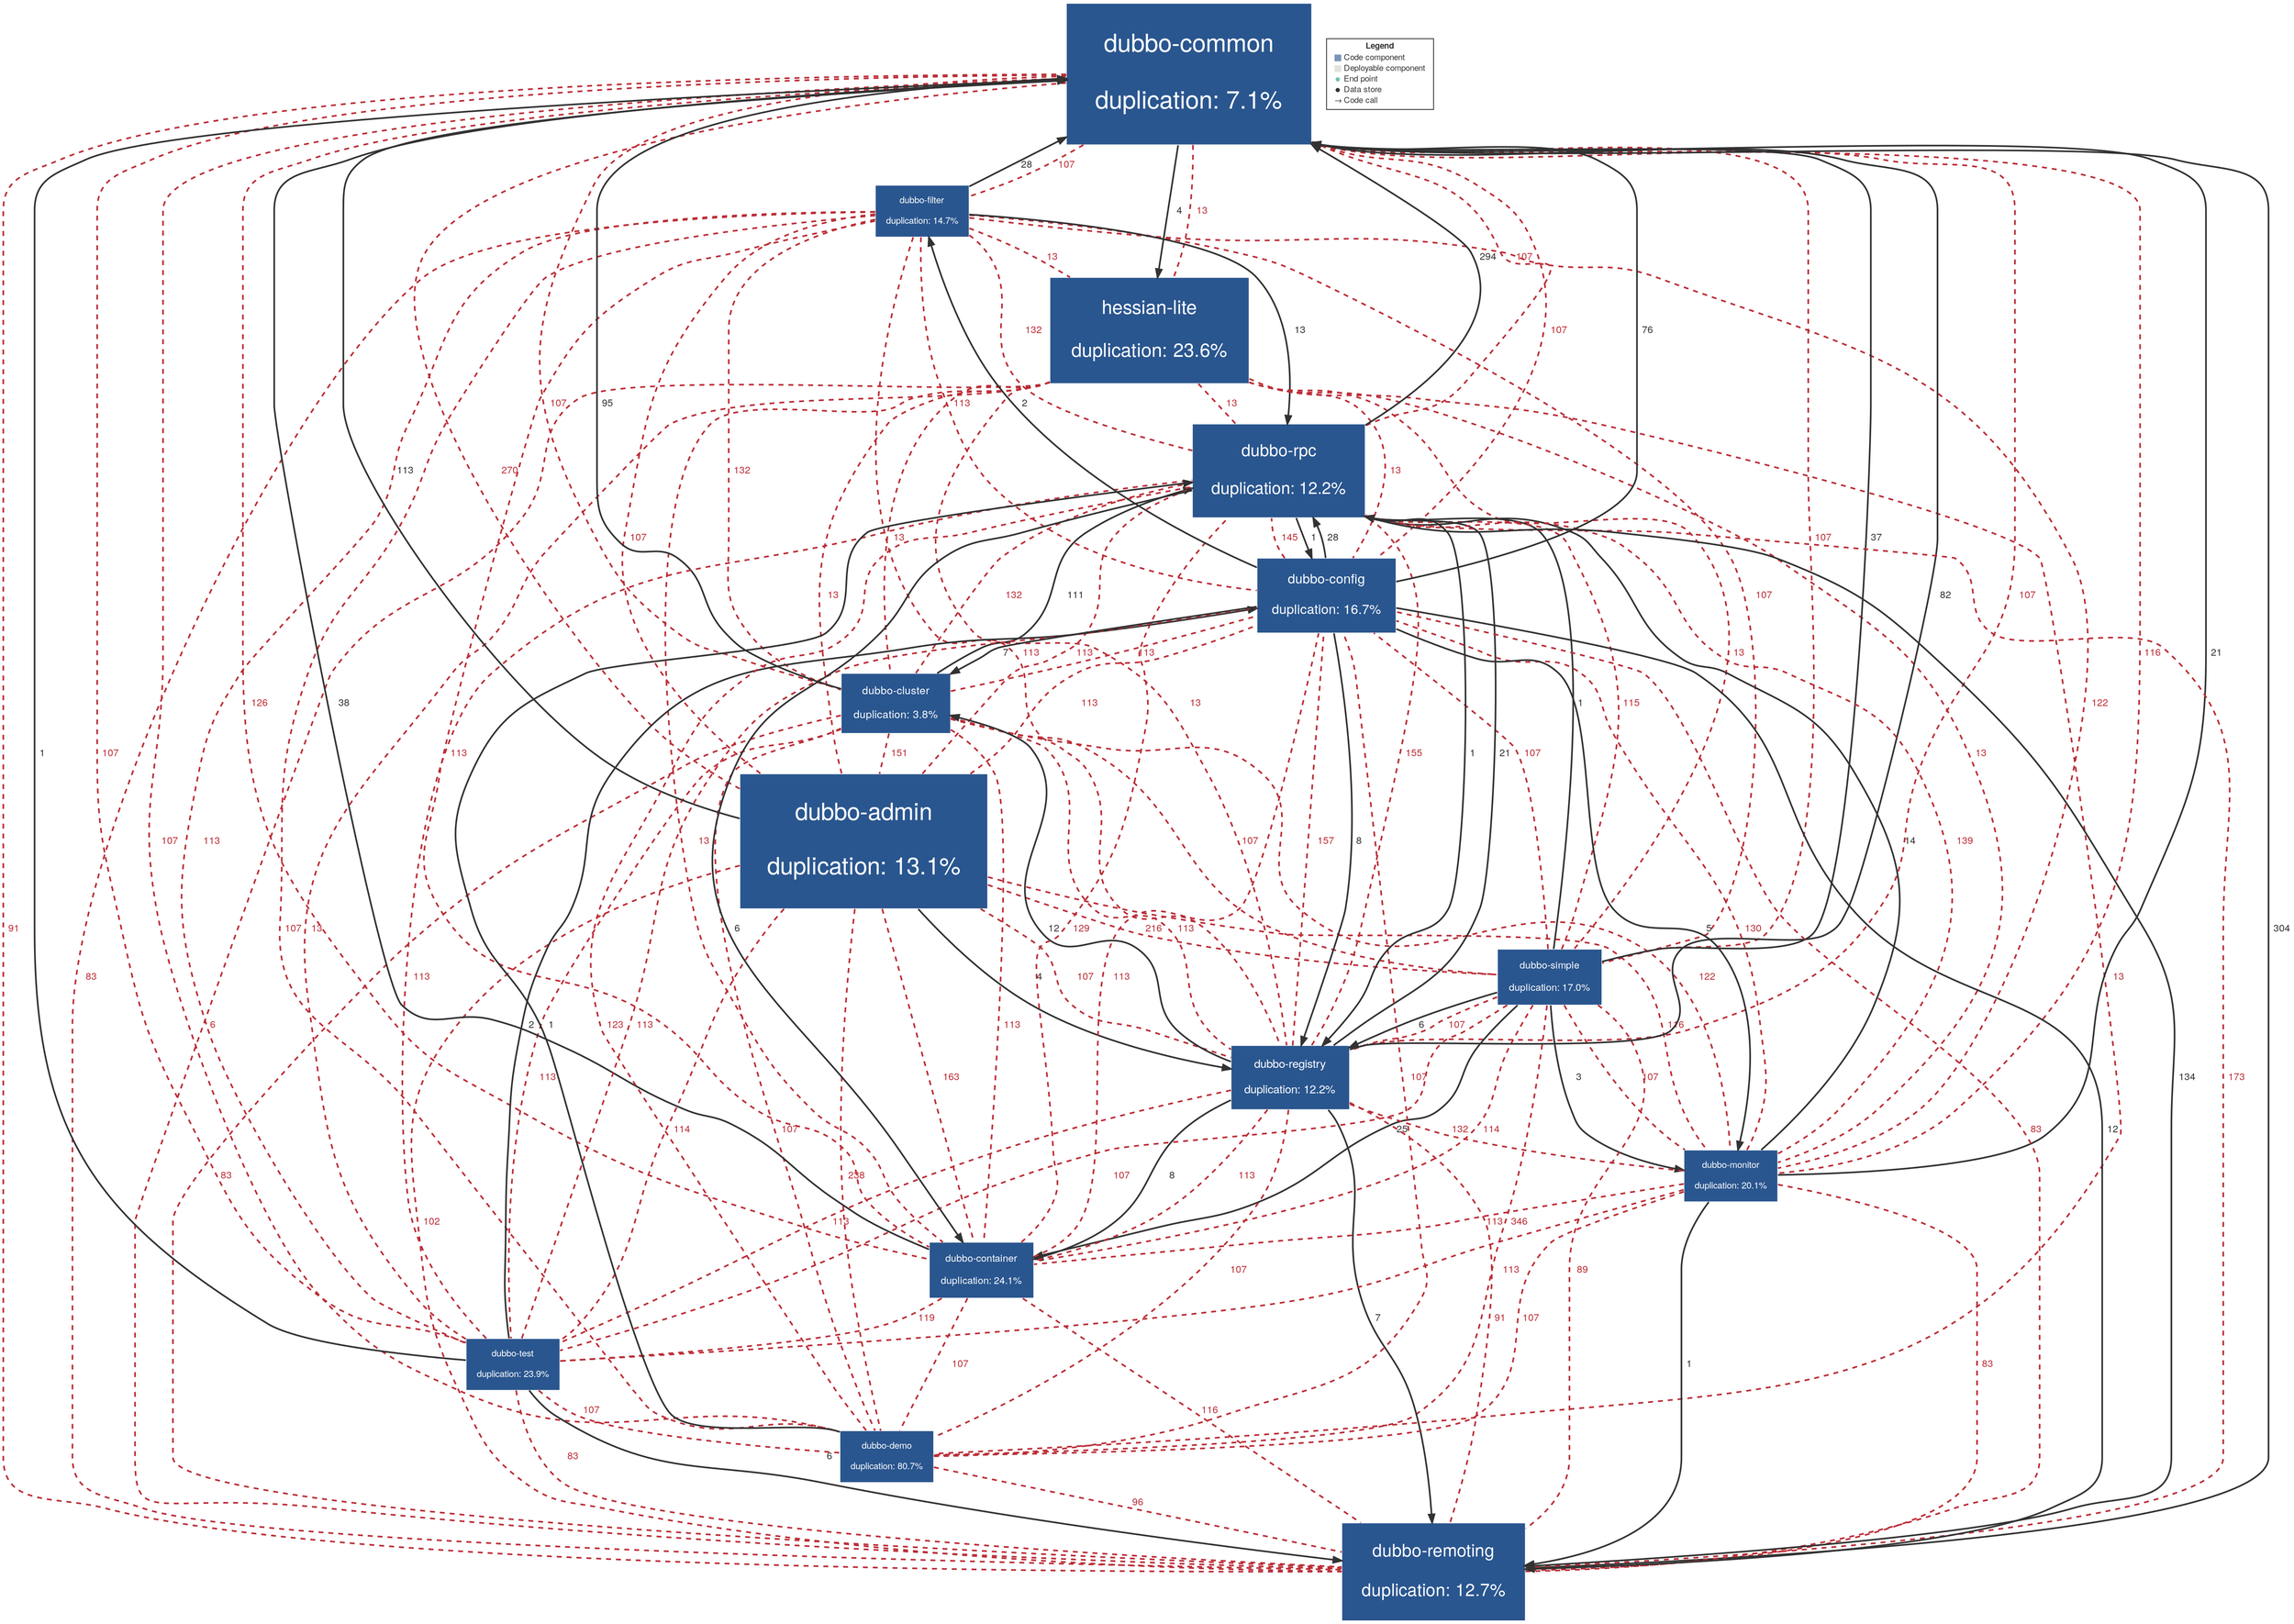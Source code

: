 digraph "Graph" {
compound=true
rankdir=TD
"com.alibaba:dubbo-common" [ shape="box" style="filled" fillcolor="#2A568F" penwidth="1" color="#FFFFFF" fontname="Helvetica Neue" fontcolor="#FFFFFF" fontsize="30" margin="0.48" label="dubbo-common

duplication: 7.1%" ]
"com.alibaba:dubbo-filter" [ shape="box" style="filled" fillcolor="#2A568F" penwidth="1" color="#FFFFFF" fontname="Helvetica Neue" fontcolor="#FFFFFF" fontsize="11" margin="0.176" label="dubbo-filter

duplication: 14.7%" ]
"com.alibaba:hessian-lite" [ shape="box" style="filled" fillcolor="#2A568F" penwidth="1" color="#FFFFFF" fontname="Helvetica Neue" fontcolor="#FFFFFF" fontsize="23" margin="0.368" label="hessian-lite

duplication: 23.6%" ]
"com.alibaba:dubbo-cluster" [ shape="box" style="filled" fillcolor="#2A568F" penwidth="1" color="#FFFFFF" fontname="Helvetica Neue" fontcolor="#FFFFFF" fontsize="13" margin="0.20800000000000002" label="dubbo-cluster

duplication: 3.8%" ]
"com.alibaba:dubbo-admin" [ shape="box" style="filled" fillcolor="#2A568F" penwidth="1" color="#FFFFFF" fontname="Helvetica Neue" fontcolor="#FFFFFF" fontsize="29" margin="0.464" label="dubbo-admin

duplication: 13.1%" ]
"com.alibaba:dubbo-simple" [ shape="box" style="filled" fillcolor="#2A568F" penwidth="1" color="#FFFFFF" fontname="Helvetica Neue" fontcolor="#FFFFFF" fontsize="12" margin="0.192" label="dubbo-simple

duplication: 17.0%" ]
"com.alibaba:dubbo-registry" [ shape="box" style="filled" fillcolor="#2A568F" penwidth="1" color="#FFFFFF" fontname="Helvetica Neue" fontcolor="#FFFFFF" fontsize="14" margin="0.224" label="dubbo-registry

duplication: 12.2%" ]
"com.alibaba:dubbo-monitor" [ shape="box" style="filled" fillcolor="#2A568F" penwidth="1" color="#FFFFFF" fontname="Helvetica Neue" fontcolor="#FFFFFF" fontsize="11" margin="0.176" label="dubbo-monitor

duplication: 20.1%" ]
"com.alibaba:dubbo-container" [ shape="box" style="filled" fillcolor="#2A568F" penwidth="1" color="#FFFFFF" fontname="Helvetica Neue" fontcolor="#FFFFFF" fontsize="12" margin="0.192" label="dubbo-container

duplication: 24.1%" ]
"com.alibaba:dubbo-test" [ shape="box" style="filled" fillcolor="#2A568F" penwidth="1" color="#FFFFFF" fontname="Helvetica Neue" fontcolor="#FFFFFF" fontsize="11" margin="0.176" label="dubbo-test

duplication: 23.9%" ]
"com.alibaba:dubbo-demo" [ shape="box" style="filled" fillcolor="#2A568F" penwidth="1" color="#FFFFFF" fontname="Helvetica Neue" fontcolor="#FFFFFF" fontsize="11" margin="0.176" label="dubbo-demo

duplication: 80.7%" ]
"com.alibaba:dubbo-remoting" [ shape="box" style="filled" fillcolor="#2A568F" penwidth="1" color="#FFFFFF" fontname="Helvetica Neue" fontcolor="#FFFFFF" fontsize="21" margin="0.336" label="dubbo-remoting

duplication: 12.7%" ]
"com.alibaba:dubbo-config" [ shape="box" style="filled" fillcolor="#2A568F" penwidth="1" color="#FFFFFF" fontname="Helvetica Neue" fontcolor="#FFFFFF" fontsize="16" margin="0.256" label="dubbo-config

duplication: 16.7%" ]
"com.alibaba:dubbo-rpc" [ shape="box" style="filled" fillcolor="#2A568F" penwidth="1" color="#FFFFFF" fontname="Helvetica Neue" fontcolor="#FFFFFF" fontsize="20" margin="0.32" label="dubbo-rpc

duplication: 12.2%" ]
"com.alibaba:dubbo-common" -> "com.alibaba:hessian-lite" [ penwidth="2" color="#323232" fontcolor="#323232" fontname="Helvetica Neue" fontsize="12" label="  4" ]
"com.alibaba:dubbo-filter" -> "com.alibaba:dubbo-common" [ penwidth="2" color="#323232" fontcolor="#323232" fontname="Helvetica Neue" fontsize="12" label="  28" ]
"com.alibaba:dubbo-filter" -> "com.alibaba:dubbo-rpc" [ penwidth="2" color="#323232" fontcolor="#323232" fontname="Helvetica Neue" fontsize="12" label="  13" ]
"com.alibaba:dubbo-cluster" -> "com.alibaba:dubbo-common" [ penwidth="2" color="#323232" fontcolor="#323232" fontname="Helvetica Neue" fontsize="12" label="  95" ]
"com.alibaba:dubbo-cluster" -> "com.alibaba:dubbo-rpc" [ penwidth="2" color="#323232" fontcolor="#323232" fontname="Helvetica Neue" fontsize="12" label="  111" ]
"com.alibaba:dubbo-admin" -> "com.alibaba:dubbo-common" [ penwidth="2" color="#323232" fontcolor="#323232" fontname="Helvetica Neue" fontsize="12" label="  113" ]
"com.alibaba:dubbo-admin" -> "com.alibaba:dubbo-registry" [ penwidth="2" color="#323232" fontcolor="#323232" fontname="Helvetica Neue" fontsize="12" label="  4" ]
"com.alibaba:dubbo-simple" -> "com.alibaba:dubbo-common" [ penwidth="2" color="#323232" fontcolor="#323232" fontname="Helvetica Neue" fontsize="12" label="  37" ]
"com.alibaba:dubbo-simple" -> "com.alibaba:dubbo-registry" [ penwidth="2" color="#323232" fontcolor="#323232" fontname="Helvetica Neue" fontsize="12" label="  6" ]
"com.alibaba:dubbo-simple" -> "com.alibaba:dubbo-monitor" [ penwidth="2" color="#323232" fontcolor="#323232" fontname="Helvetica Neue" fontsize="12" label="  3" ]
"com.alibaba:dubbo-simple" -> "com.alibaba:dubbo-container" [ penwidth="2" color="#323232" fontcolor="#323232" fontname="Helvetica Neue" fontsize="12" label="  25" ]
"com.alibaba:dubbo-simple" -> "com.alibaba:dubbo-rpc" [ penwidth="2" color="#323232" fontcolor="#323232" fontname="Helvetica Neue" fontsize="12" label="  1" ]
"com.alibaba:dubbo-registry" -> "com.alibaba:dubbo-common" [ penwidth="2" color="#323232" fontcolor="#323232" fontname="Helvetica Neue" fontsize="12" label="  82" ]
"com.alibaba:dubbo-registry" -> "com.alibaba:dubbo-cluster" [ penwidth="2" color="#323232" fontcolor="#323232" fontname="Helvetica Neue" fontsize="12" label="  12" ]
"com.alibaba:dubbo-registry" -> "com.alibaba:dubbo-container" [ penwidth="2" color="#323232" fontcolor="#323232" fontname="Helvetica Neue" fontsize="12" label="  8" ]
"com.alibaba:dubbo-registry" -> "com.alibaba:dubbo-remoting" [ penwidth="2" color="#323232" fontcolor="#323232" fontname="Helvetica Neue" fontsize="12" label="  7" ]
"com.alibaba:dubbo-registry" -> "com.alibaba:dubbo-rpc" [ penwidth="2" color="#323232" fontcolor="#323232" fontname="Helvetica Neue" fontsize="12" label="  21" ]
"com.alibaba:dubbo-monitor" -> "com.alibaba:dubbo-common" [ penwidth="2" color="#323232" fontcolor="#323232" fontname="Helvetica Neue" fontsize="12" label="  21" ]
"com.alibaba:dubbo-monitor" -> "com.alibaba:dubbo-remoting" [ penwidth="2" color="#323232" fontcolor="#323232" fontname="Helvetica Neue" fontsize="12" label="  1" ]
"com.alibaba:dubbo-monitor" -> "com.alibaba:dubbo-rpc" [ penwidth="2" color="#323232" fontcolor="#323232" fontname="Helvetica Neue" fontsize="12" label="  14" ]
"com.alibaba:dubbo-container" -> "com.alibaba:dubbo-common" [ penwidth="2" color="#323232" fontcolor="#323232" fontname="Helvetica Neue" fontsize="12" label="  38" ]
"com.alibaba:dubbo-test" -> "com.alibaba:dubbo-common" [ penwidth="2" color="#323232" fontcolor="#323232" fontname="Helvetica Neue" fontsize="12" label="  1" ]
"com.alibaba:dubbo-test" -> "com.alibaba:dubbo-remoting" [ penwidth="2" color="#323232" fontcolor="#323232" fontname="Helvetica Neue" fontsize="12" label="  6" ]
"com.alibaba:dubbo-test" -> "com.alibaba:dubbo-config" [ penwidth="2" color="#323232" fontcolor="#323232" fontname="Helvetica Neue" fontsize="12" label="  2" ]
"com.alibaba:dubbo-demo" -> "com.alibaba:dubbo-rpc" [ penwidth="2" color="#323232" fontcolor="#323232" fontname="Helvetica Neue" fontsize="12" label="  1" ]
"com.alibaba:dubbo-remoting" -> "com.alibaba:dubbo-common" [ penwidth="2" color="#323232" fontcolor="#323232" fontname="Helvetica Neue" fontsize="12" label="  304" ]
"com.alibaba:dubbo-config" -> "com.alibaba:dubbo-common" [ penwidth="2" color="#323232" fontcolor="#323232" fontname="Helvetica Neue" fontsize="12" label="  76" ]
"com.alibaba:dubbo-config" -> "com.alibaba:dubbo-filter" [ penwidth="2" color="#323232" fontcolor="#323232" fontname="Helvetica Neue" fontsize="12" label="  2" ]
"com.alibaba:dubbo-config" -> "com.alibaba:dubbo-cluster" [ penwidth="2" color="#323232" fontcolor="#323232" fontname="Helvetica Neue" fontsize="12" label="  7" ]
"com.alibaba:dubbo-config" -> "com.alibaba:dubbo-registry" [ penwidth="2" color="#323232" fontcolor="#323232" fontname="Helvetica Neue" fontsize="12" label="  8" ]
"com.alibaba:dubbo-config" -> "com.alibaba:dubbo-monitor" [ penwidth="2" color="#323232" fontcolor="#323232" fontname="Helvetica Neue" fontsize="12" label="  5" ]
"com.alibaba:dubbo-config" -> "com.alibaba:dubbo-remoting" [ penwidth="2" color="#323232" fontcolor="#323232" fontname="Helvetica Neue" fontsize="12" label="  12" ]
"com.alibaba:dubbo-config" -> "com.alibaba:dubbo-rpc" [ penwidth="2" color="#323232" fontcolor="#323232" fontname="Helvetica Neue" fontsize="12" label="  28" ]
"com.alibaba:dubbo-rpc" -> "com.alibaba:dubbo-common" [ penwidth="2" color="#323232" fontcolor="#323232" fontname="Helvetica Neue" fontsize="12" label="  294" ]
"com.alibaba:dubbo-rpc" -> "com.alibaba:dubbo-registry" [ penwidth="2" color="#323232" fontcolor="#323232" fontname="Helvetica Neue" fontsize="12" label="  1" ]
"com.alibaba:dubbo-rpc" -> "com.alibaba:dubbo-container" [ penwidth="2" color="#323232" fontcolor="#323232" fontname="Helvetica Neue" fontsize="12" label="  6" ]
"com.alibaba:dubbo-rpc" -> "com.alibaba:dubbo-remoting" [ penwidth="2" color="#323232" fontcolor="#323232" fontname="Helvetica Neue" fontsize="12" label="  134" ]
"com.alibaba:dubbo-rpc" -> "com.alibaba:dubbo-config" [ penwidth="2" color="#323232" fontcolor="#323232" fontname="Helvetica Neue" fontsize="12" label="  1" ]
"com.alibaba:dubbo-common" -> "com.alibaba:dubbo-filter" [ penwidth="2" color="#bb2d36" fontcolor="#bb2d36" fontname="Helvetica Neue" fontsize="12" arrowhead="both" style="dashed" label="  107" ]
"com.alibaba:dubbo-common" -> "com.alibaba:hessian-lite" [ penwidth="2" color="#bb2d36" fontcolor="#bb2d36" fontname="Helvetica Neue" fontsize="12" arrowhead="both" style="dashed" label="  13" ]
"com.alibaba:dubbo-common" -> "com.alibaba:dubbo-cluster" [ penwidth="2" color="#bb2d36" fontcolor="#bb2d36" fontname="Helvetica Neue" fontsize="12" arrowhead="both" style="dashed" label="  107" ]
"com.alibaba:dubbo-common" -> "com.alibaba:dubbo-admin" [ penwidth="2" color="#bb2d36" fontcolor="#bb2d36" fontname="Helvetica Neue" fontsize="12" arrowhead="both" style="dashed" label="  270" ]
"com.alibaba:dubbo-common" -> "com.alibaba:dubbo-simple" [ penwidth="2" color="#bb2d36" fontcolor="#bb2d36" fontname="Helvetica Neue" fontsize="12" arrowhead="both" style="dashed" label="  107" ]
"com.alibaba:dubbo-common" -> "com.alibaba:dubbo-registry" [ penwidth="2" color="#bb2d36" fontcolor="#bb2d36" fontname="Helvetica Neue" fontsize="12" arrowhead="both" style="dashed" label="  107" ]
"com.alibaba:dubbo-common" -> "com.alibaba:dubbo-monitor" [ penwidth="2" color="#bb2d36" fontcolor="#bb2d36" fontname="Helvetica Neue" fontsize="12" arrowhead="both" style="dashed" label="  116" ]
"com.alibaba:dubbo-common" -> "com.alibaba:dubbo-container" [ penwidth="2" color="#bb2d36" fontcolor="#bb2d36" fontname="Helvetica Neue" fontsize="12" arrowhead="both" style="dashed" label="  126" ]
"com.alibaba:dubbo-common" -> "com.alibaba:dubbo-test" [ penwidth="2" color="#bb2d36" fontcolor="#bb2d36" fontname="Helvetica Neue" fontsize="12" arrowhead="both" style="dashed" label="  107" ]
"com.alibaba:dubbo-common" -> "com.alibaba:dubbo-demo" [ penwidth="2" color="#bb2d36" fontcolor="#bb2d36" fontname="Helvetica Neue" fontsize="12" arrowhead="both" style="dashed" label="  107" ]
"com.alibaba:dubbo-common" -> "com.alibaba:dubbo-remoting" [ penwidth="2" color="#bb2d36" fontcolor="#bb2d36" fontname="Helvetica Neue" fontsize="12" arrowhead="both" style="dashed" label="  91" ]
"com.alibaba:dubbo-common" -> "com.alibaba:dubbo-config" [ penwidth="2" color="#bb2d36" fontcolor="#bb2d36" fontname="Helvetica Neue" fontsize="12" arrowhead="both" style="dashed" label="  107" ]
"com.alibaba:dubbo-common" -> "com.alibaba:dubbo-rpc" [ penwidth="2" color="#bb2d36" fontcolor="#bb2d36" fontname="Helvetica Neue" fontsize="12" arrowhead="both" style="dashed" label="  107" ]
"com.alibaba:dubbo-filter" -> "com.alibaba:hessian-lite" [ penwidth="2" color="#bb2d36" fontcolor="#bb2d36" fontname="Helvetica Neue" fontsize="12" arrowhead="both" style="dashed" label="  13" ]
"com.alibaba:dubbo-filter" -> "com.alibaba:dubbo-cluster" [ penwidth="2" color="#bb2d36" fontcolor="#bb2d36" fontname="Helvetica Neue" fontsize="12" arrowhead="both" style="dashed" label="  132" ]
"com.alibaba:dubbo-filter" -> "com.alibaba:dubbo-admin" [ penwidth="2" color="#bb2d36" fontcolor="#bb2d36" fontname="Helvetica Neue" fontsize="12" arrowhead="both" style="dashed" label="  107" ]
"com.alibaba:dubbo-filter" -> "com.alibaba:dubbo-simple" [ penwidth="2" color="#bb2d36" fontcolor="#bb2d36" fontname="Helvetica Neue" fontsize="12" arrowhead="both" style="dashed" label="  107" ]
"com.alibaba:dubbo-filter" -> "com.alibaba:dubbo-registry" [ penwidth="2" color="#bb2d36" fontcolor="#bb2d36" fontname="Helvetica Neue" fontsize="12" arrowhead="both" style="dashed" label="  113" ]
"com.alibaba:dubbo-filter" -> "com.alibaba:dubbo-monitor" [ penwidth="2" color="#bb2d36" fontcolor="#bb2d36" fontname="Helvetica Neue" fontsize="12" arrowhead="both" style="dashed" label="  122" ]
"com.alibaba:dubbo-filter" -> "com.alibaba:dubbo-container" [ penwidth="2" color="#bb2d36" fontcolor="#bb2d36" fontname="Helvetica Neue" fontsize="12" arrowhead="both" style="dashed" label="  113" ]
"com.alibaba:dubbo-filter" -> "com.alibaba:dubbo-test" [ penwidth="2" color="#bb2d36" fontcolor="#bb2d36" fontname="Helvetica Neue" fontsize="12" arrowhead="both" style="dashed" label="  113" ]
"com.alibaba:dubbo-filter" -> "com.alibaba:dubbo-demo" [ penwidth="2" color="#bb2d36" fontcolor="#bb2d36" fontname="Helvetica Neue" fontsize="12" arrowhead="both" style="dashed" label="  107" ]
"com.alibaba:dubbo-filter" -> "com.alibaba:dubbo-remoting" [ penwidth="2" color="#bb2d36" fontcolor="#bb2d36" fontname="Helvetica Neue" fontsize="12" arrowhead="both" style="dashed" label="  83" ]
"com.alibaba:dubbo-filter" -> "com.alibaba:dubbo-config" [ penwidth="2" color="#bb2d36" fontcolor="#bb2d36" fontname="Helvetica Neue" fontsize="12" arrowhead="both" style="dashed" label="  113" ]
"com.alibaba:dubbo-filter" -> "com.alibaba:dubbo-rpc" [ penwidth="2" color="#bb2d36" fontcolor="#bb2d36" fontname="Helvetica Neue" fontsize="12" arrowhead="both" style="dashed" label="  132" ]
"com.alibaba:hessian-lite" -> "com.alibaba:dubbo-cluster" [ penwidth="2" color="#bb2d36" fontcolor="#bb2d36" fontname="Helvetica Neue" fontsize="12" arrowhead="both" style="dashed" label="  13" ]
"com.alibaba:hessian-lite" -> "com.alibaba:dubbo-admin" [ penwidth="2" color="#bb2d36" fontcolor="#bb2d36" fontname="Helvetica Neue" fontsize="12" arrowhead="both" style="dashed" label="  13" ]
"com.alibaba:hessian-lite" -> "com.alibaba:dubbo-simple" [ penwidth="2" color="#bb2d36" fontcolor="#bb2d36" fontname="Helvetica Neue" fontsize="12" arrowhead="both" style="dashed" label="  13" ]
"com.alibaba:hessian-lite" -> "com.alibaba:dubbo-registry" [ penwidth="2" color="#bb2d36" fontcolor="#bb2d36" fontname="Helvetica Neue" fontsize="12" arrowhead="both" style="dashed" label="  13" ]
"com.alibaba:hessian-lite" -> "com.alibaba:dubbo-monitor" [ penwidth="2" color="#bb2d36" fontcolor="#bb2d36" fontname="Helvetica Neue" fontsize="12" arrowhead="both" style="dashed" label="  13" ]
"com.alibaba:hessian-lite" -> "com.alibaba:dubbo-container" [ penwidth="2" color="#bb2d36" fontcolor="#bb2d36" fontname="Helvetica Neue" fontsize="12" arrowhead="both" style="dashed" label="  13" ]
"com.alibaba:hessian-lite" -> "com.alibaba:dubbo-test" [ penwidth="2" color="#bb2d36" fontcolor="#bb2d36" fontname="Helvetica Neue" fontsize="12" arrowhead="both" style="dashed" label="  13" ]
"com.alibaba:hessian-lite" -> "com.alibaba:dubbo-demo" [ penwidth="2" color="#bb2d36" fontcolor="#bb2d36" fontname="Helvetica Neue" fontsize="12" arrowhead="both" style="dashed" label="  13" ]
"com.alibaba:hessian-lite" -> "com.alibaba:dubbo-remoting" [ penwidth="2" color="#bb2d36" fontcolor="#bb2d36" fontname="Helvetica Neue" fontsize="12" arrowhead="both" style="dashed" label="  6" ]
"com.alibaba:hessian-lite" -> "com.alibaba:dubbo-config" [ penwidth="2" color="#bb2d36" fontcolor="#bb2d36" fontname="Helvetica Neue" fontsize="12" arrowhead="both" style="dashed" label="  13" ]
"com.alibaba:hessian-lite" -> "com.alibaba:dubbo-rpc" [ penwidth="2" color="#bb2d36" fontcolor="#bb2d36" fontname="Helvetica Neue" fontsize="12" arrowhead="both" style="dashed" label="  13" ]
"com.alibaba:dubbo-cluster" -> "com.alibaba:dubbo-admin" [ penwidth="2" color="#bb2d36" fontcolor="#bb2d36" fontname="Helvetica Neue" fontsize="12" arrowhead="both" style="dashed" label="  151" ]
"com.alibaba:dubbo-cluster" -> "com.alibaba:dubbo-simple" [ penwidth="2" color="#bb2d36" fontcolor="#bb2d36" fontname="Helvetica Neue" fontsize="12" arrowhead="both" style="dashed" label="  107" ]
"com.alibaba:dubbo-cluster" -> "com.alibaba:dubbo-registry" [ penwidth="2" color="#bb2d36" fontcolor="#bb2d36" fontname="Helvetica Neue" fontsize="12" arrowhead="both" style="dashed" label="  113" ]
"com.alibaba:dubbo-cluster" -> "com.alibaba:dubbo-monitor" [ penwidth="2" color="#bb2d36" fontcolor="#bb2d36" fontname="Helvetica Neue" fontsize="12" arrowhead="both" style="dashed" label="  122" ]
"com.alibaba:dubbo-cluster" -> "com.alibaba:dubbo-container" [ penwidth="2" color="#bb2d36" fontcolor="#bb2d36" fontname="Helvetica Neue" fontsize="12" arrowhead="both" style="dashed" label="  113" ]
"com.alibaba:dubbo-cluster" -> "com.alibaba:dubbo-test" [ penwidth="2" color="#bb2d36" fontcolor="#bb2d36" fontname="Helvetica Neue" fontsize="12" arrowhead="both" style="dashed" label="  113" ]
"com.alibaba:dubbo-cluster" -> "com.alibaba:dubbo-demo" [ penwidth="2" color="#bb2d36" fontcolor="#bb2d36" fontname="Helvetica Neue" fontsize="12" arrowhead="both" style="dashed" label="  107" ]
"com.alibaba:dubbo-cluster" -> "com.alibaba:dubbo-remoting" [ penwidth="2" color="#bb2d36" fontcolor="#bb2d36" fontname="Helvetica Neue" fontsize="12" arrowhead="both" style="dashed" label="  83" ]
"com.alibaba:dubbo-cluster" -> "com.alibaba:dubbo-config" [ penwidth="2" color="#bb2d36" fontcolor="#bb2d36" fontname="Helvetica Neue" fontsize="12" arrowhead="both" style="dashed" label="  113" ]
"com.alibaba:dubbo-cluster" -> "com.alibaba:dubbo-rpc" [ penwidth="2" color="#bb2d36" fontcolor="#bb2d36" fontname="Helvetica Neue" fontsize="12" arrowhead="both" style="dashed" label="  132" ]
"com.alibaba:dubbo-admin" -> "com.alibaba:dubbo-simple" [ penwidth="2" color="#bb2d36" fontcolor="#bb2d36" fontname="Helvetica Neue" fontsize="12" arrowhead="both" style="dashed" label="  216" ]
"com.alibaba:dubbo-admin" -> "com.alibaba:dubbo-registry" [ penwidth="2" color="#bb2d36" fontcolor="#bb2d36" fontname="Helvetica Neue" fontsize="12" arrowhead="both" style="dashed" label="  107" ]
"com.alibaba:dubbo-admin" -> "com.alibaba:dubbo-monitor" [ penwidth="2" color="#bb2d36" fontcolor="#bb2d36" fontname="Helvetica Neue" fontsize="12" arrowhead="both" style="dashed" label="  116" ]
"com.alibaba:dubbo-admin" -> "com.alibaba:dubbo-container" [ penwidth="2" color="#bb2d36" fontcolor="#bb2d36" fontname="Helvetica Neue" fontsize="12" arrowhead="both" style="dashed" label="  163" ]
"com.alibaba:dubbo-admin" -> "com.alibaba:dubbo-test" [ penwidth="2" color="#bb2d36" fontcolor="#bb2d36" fontname="Helvetica Neue" fontsize="12" arrowhead="both" style="dashed" label="  114" ]
"com.alibaba:dubbo-admin" -> "com.alibaba:dubbo-demo" [ penwidth="2" color="#bb2d36" fontcolor="#bb2d36" fontname="Helvetica Neue" fontsize="12" arrowhead="both" style="dashed" label="  238" ]
"com.alibaba:dubbo-admin" -> "com.alibaba:dubbo-remoting" [ penwidth="2" color="#bb2d36" fontcolor="#bb2d36" fontname="Helvetica Neue" fontsize="12" arrowhead="both" style="dashed" label="  102" ]
"com.alibaba:dubbo-admin" -> "com.alibaba:dubbo-config" [ penwidth="2" color="#bb2d36" fontcolor="#bb2d36" fontname="Helvetica Neue" fontsize="12" arrowhead="both" style="dashed" label="  113" ]
"com.alibaba:dubbo-admin" -> "com.alibaba:dubbo-rpc" [ penwidth="2" color="#bb2d36" fontcolor="#bb2d36" fontname="Helvetica Neue" fontsize="12" arrowhead="both" style="dashed" label="  113" ]
"com.alibaba:dubbo-simple" -> "com.alibaba:dubbo-registry" [ penwidth="2" color="#bb2d36" fontcolor="#bb2d36" fontname="Helvetica Neue" fontsize="12" arrowhead="both" style="dashed" label="  107" ]
"com.alibaba:dubbo-simple" -> "com.alibaba:dubbo-monitor" [ penwidth="2" color="#bb2d36" fontcolor="#bb2d36" fontname="Helvetica Neue" fontsize="12" arrowhead="both" style="dashed" label="  107" ]
"com.alibaba:dubbo-simple" -> "com.alibaba:dubbo-container" [ penwidth="2" color="#bb2d36" fontcolor="#bb2d36" fontname="Helvetica Neue" fontsize="12" arrowhead="both" style="dashed" label="  114" ]
"com.alibaba:dubbo-simple" -> "com.alibaba:dubbo-test" [ penwidth="2" color="#bb2d36" fontcolor="#bb2d36" fontname="Helvetica Neue" fontsize="12" arrowhead="both" style="dashed" label="  107" ]
"com.alibaba:dubbo-simple" -> "com.alibaba:dubbo-demo" [ penwidth="2" color="#bb2d36" fontcolor="#bb2d36" fontname="Helvetica Neue" fontsize="12" arrowhead="both" style="dashed" label="  346" ]
"com.alibaba:dubbo-simple" -> "com.alibaba:dubbo-remoting" [ penwidth="2" color="#bb2d36" fontcolor="#bb2d36" fontname="Helvetica Neue" fontsize="12" arrowhead="both" style="dashed" label="  89" ]
"com.alibaba:dubbo-simple" -> "com.alibaba:dubbo-config" [ penwidth="2" color="#bb2d36" fontcolor="#bb2d36" fontname="Helvetica Neue" fontsize="12" arrowhead="both" style="dashed" label="  107" ]
"com.alibaba:dubbo-simple" -> "com.alibaba:dubbo-rpc" [ penwidth="2" color="#bb2d36" fontcolor="#bb2d36" fontname="Helvetica Neue" fontsize="12" arrowhead="both" style="dashed" label="  115" ]
"com.alibaba:dubbo-registry" -> "com.alibaba:dubbo-monitor" [ penwidth="2" color="#bb2d36" fontcolor="#bb2d36" fontname="Helvetica Neue" fontsize="12" arrowhead="both" style="dashed" label="  132" ]
"com.alibaba:dubbo-registry" -> "com.alibaba:dubbo-container" [ penwidth="2" color="#bb2d36" fontcolor="#bb2d36" fontname="Helvetica Neue" fontsize="12" arrowhead="both" style="dashed" label="  113" ]
"com.alibaba:dubbo-registry" -> "com.alibaba:dubbo-test" [ penwidth="2" color="#bb2d36" fontcolor="#bb2d36" fontname="Helvetica Neue" fontsize="12" arrowhead="both" style="dashed" label="  113" ]
"com.alibaba:dubbo-registry" -> "com.alibaba:dubbo-demo" [ penwidth="2" color="#bb2d36" fontcolor="#bb2d36" fontname="Helvetica Neue" fontsize="12" arrowhead="both" style="dashed" label="  107" ]
"com.alibaba:dubbo-registry" -> "com.alibaba:dubbo-remoting" [ penwidth="2" color="#bb2d36" fontcolor="#bb2d36" fontname="Helvetica Neue" fontsize="12" arrowhead="both" style="dashed" label="  91" ]
"com.alibaba:dubbo-registry" -> "com.alibaba:dubbo-config" [ penwidth="2" color="#bb2d36" fontcolor="#bb2d36" fontname="Helvetica Neue" fontsize="12" arrowhead="both" style="dashed" label="  157" ]
"com.alibaba:dubbo-registry" -> "com.alibaba:dubbo-rpc" [ penwidth="2" color="#bb2d36" fontcolor="#bb2d36" fontname="Helvetica Neue" fontsize="12" arrowhead="both" style="dashed" label="  155" ]
"com.alibaba:dubbo-monitor" -> "com.alibaba:dubbo-container" [ penwidth="2" color="#bb2d36" fontcolor="#bb2d36" fontname="Helvetica Neue" fontsize="12" arrowhead="both" style="dashed" label="  113" ]
"com.alibaba:dubbo-monitor" -> "com.alibaba:dubbo-test" [ penwidth="2" color="#bb2d36" fontcolor="#bb2d36" fontname="Helvetica Neue" fontsize="12" arrowhead="both" style="dashed" label="  113" ]
"com.alibaba:dubbo-monitor" -> "com.alibaba:dubbo-demo" [ penwidth="2" color="#bb2d36" fontcolor="#bb2d36" fontname="Helvetica Neue" fontsize="12" arrowhead="both" style="dashed" label="  107" ]
"com.alibaba:dubbo-monitor" -> "com.alibaba:dubbo-remoting" [ penwidth="2" color="#bb2d36" fontcolor="#bb2d36" fontname="Helvetica Neue" fontsize="12" arrowhead="both" style="dashed" label="  83" ]
"com.alibaba:dubbo-monitor" -> "com.alibaba:dubbo-config" [ penwidth="2" color="#bb2d36" fontcolor="#bb2d36" fontname="Helvetica Neue" fontsize="12" arrowhead="both" style="dashed" label="  130" ]
"com.alibaba:dubbo-monitor" -> "com.alibaba:dubbo-rpc" [ penwidth="2" color="#bb2d36" fontcolor="#bb2d36" fontname="Helvetica Neue" fontsize="12" arrowhead="both" style="dashed" label="  139" ]
"com.alibaba:dubbo-container" -> "com.alibaba:dubbo-test" [ penwidth="2" color="#bb2d36" fontcolor="#bb2d36" fontname="Helvetica Neue" fontsize="12" arrowhead="both" style="dashed" label="  119" ]
"com.alibaba:dubbo-container" -> "com.alibaba:dubbo-demo" [ penwidth="2" color="#bb2d36" fontcolor="#bb2d36" fontname="Helvetica Neue" fontsize="12" arrowhead="both" style="dashed" label="  107" ]
"com.alibaba:dubbo-container" -> "com.alibaba:dubbo-remoting" [ penwidth="2" color="#bb2d36" fontcolor="#bb2d36" fontname="Helvetica Neue" fontsize="12" arrowhead="both" style="dashed" label="  116" ]
"com.alibaba:dubbo-container" -> "com.alibaba:dubbo-config" [ penwidth="2" color="#bb2d36" fontcolor="#bb2d36" fontname="Helvetica Neue" fontsize="12" arrowhead="both" style="dashed" label="  113" ]
"com.alibaba:dubbo-container" -> "com.alibaba:dubbo-rpc" [ penwidth="2" color="#bb2d36" fontcolor="#bb2d36" fontname="Helvetica Neue" fontsize="12" arrowhead="both" style="dashed" label="  129" ]
"com.alibaba:dubbo-test" -> "com.alibaba:dubbo-demo" [ penwidth="2" color="#bb2d36" fontcolor="#bb2d36" fontname="Helvetica Neue" fontsize="12" arrowhead="both" style="dashed" label="  107" ]
"com.alibaba:dubbo-test" -> "com.alibaba:dubbo-remoting" [ penwidth="2" color="#bb2d36" fontcolor="#bb2d36" fontname="Helvetica Neue" fontsize="12" arrowhead="both" style="dashed" label="  83" ]
"com.alibaba:dubbo-test" -> "com.alibaba:dubbo-config" [ penwidth="2" color="#bb2d36" fontcolor="#bb2d36" fontname="Helvetica Neue" fontsize="12" arrowhead="both" style="dashed" label="  113" ]
"com.alibaba:dubbo-test" -> "com.alibaba:dubbo-rpc" [ penwidth="2" color="#bb2d36" fontcolor="#bb2d36" fontname="Helvetica Neue" fontsize="12" arrowhead="both" style="dashed" label="  113" ]
"com.alibaba:dubbo-demo" -> "com.alibaba:dubbo-remoting" [ penwidth="2" color="#bb2d36" fontcolor="#bb2d36" fontname="Helvetica Neue" fontsize="12" arrowhead="both" style="dashed" label="  96" ]
"com.alibaba:dubbo-demo" -> "com.alibaba:dubbo-config" [ penwidth="2" color="#bb2d36" fontcolor="#bb2d36" fontname="Helvetica Neue" fontsize="12" arrowhead="both" style="dashed" label="  107" ]
"com.alibaba:dubbo-demo" -> "com.alibaba:dubbo-rpc" [ penwidth="2" color="#bb2d36" fontcolor="#bb2d36" fontname="Helvetica Neue" fontsize="12" arrowhead="both" style="dashed" label="  123" ]
"com.alibaba:dubbo-remoting" -> "com.alibaba:dubbo-config" [ penwidth="2" color="#bb2d36" fontcolor="#bb2d36" fontname="Helvetica Neue" fontsize="12" arrowhead="both" style="dashed" label="  83" ]
"com.alibaba:dubbo-remoting" -> "com.alibaba:dubbo-rpc" [ penwidth="2" color="#bb2d36" fontcolor="#bb2d36" fontname="Helvetica Neue" fontsize="12" arrowhead="both" style="dashed" label="  173" ]
"com.alibaba:dubbo-config" -> "com.alibaba:dubbo-rpc" [ penwidth="2" color="#bb2d36" fontcolor="#bb2d36" fontname="Helvetica Neue" fontsize="12" arrowhead="both" style="dashed" label="  145" ]
"LEGEND" [ shape="box" style="filled" fillcolor="#FFFFFF" penwidth="1" color="#323232" fontname="Helvetica Neue" fontcolor="#323232" fontsize="10" label=<<TABLE BORDER="0" CELLPADDING="1" CELLSPACING="0">
<TR><TD COLSPAN="2"><B>Legend</B></TD></TR>
<TR><TD><FONT COLOR="#2A568F">&#9638;</FONT></TD><TD ALIGN="left">Code component</TD></TR>
<TR><TD><FONT COLOR="#D2D1C7">&#9638;</FONT></TD><TD ALIGN="left">Deployable component</TD></TR>
<TR><TD><FONT COLOR="#72C0B4">&#9679;</FONT></TD><TD ALIGN="left">End point</TD></TR>
<TR><TD><FONT COLOR="#323232">&#9679;</FONT></TD><TD ALIGN="left">Data store</TD></TR>
<TR><TD><FONT COLOR="#323232">&rarr;</FONT></TD><TD ALIGN="left">Code call</TD></TR>
</TABLE>
>  ]
}

